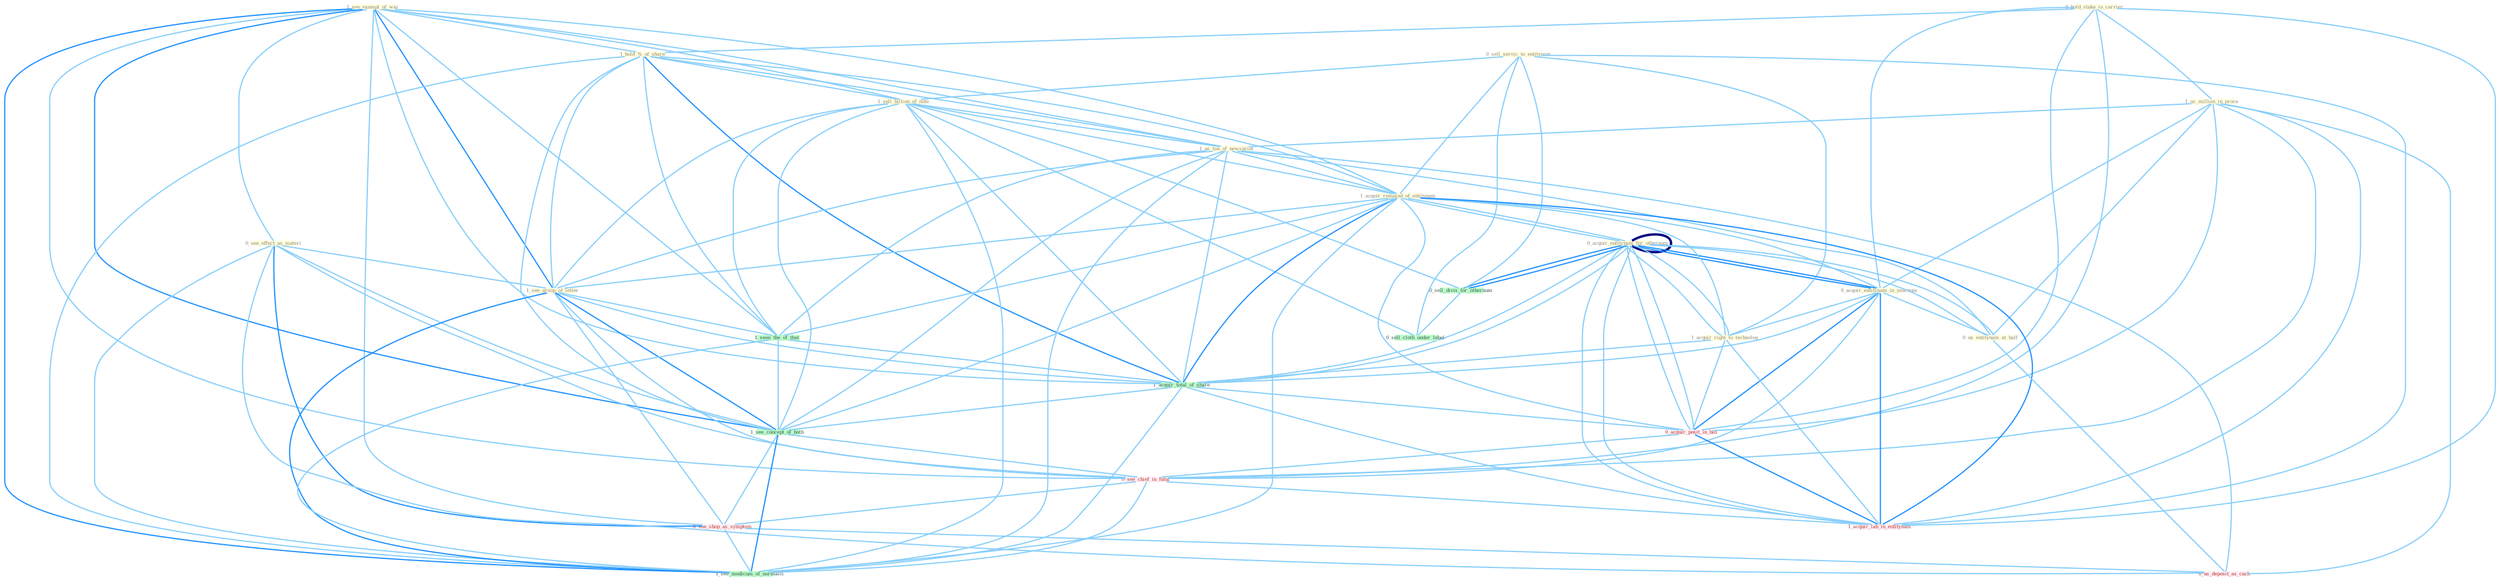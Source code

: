 Graph G{ 
    node
    [shape=polygon,style=filled,width=.5,height=.06,color="#BDFCC9",fixedsize=true,fontsize=4,
    fontcolor="#2f4f4f"];
    {node
    [color="#ffffe0", fontcolor="#8b7d6b"] "1_see_exampl_of_wai " "0_acquir_entitynam_for_othernum " "0_hold_stake_in_carrier " "1_hold_%_of_share " "0_sell_servic_to_entitynam " "1_us_million_in_proce " "0_acquir_entitynam_in_yearnum " "1_sell_billion_of_note " "1_us_ton_of_newsprint " "0_see_effect_as_materi " "1_acquir_remaind_of_entitynam " "0_us_entitynam_at_half " "1_see_group_of_letter " "1_acquir_right_to_technolog "}
{node [color="#fff0f5", fontcolor="#b22222"] "0_acquir_posit_in_bid " "0_see_chief_in_futur " "0_see_shop_as_symptom " "1_acquir_lab_in_entitynam " "0_us_deposit_as_cach "}
edge [color="#B0E2FF"];

	"1_see_exampl_of_wai " -- "1_hold_%_of_share " [w="1", color="#87cefa" ];
	"1_see_exampl_of_wai " -- "1_sell_billion_of_note " [w="1", color="#87cefa" ];
	"1_see_exampl_of_wai " -- "1_us_ton_of_newsprint " [w="1", color="#87cefa" ];
	"1_see_exampl_of_wai " -- "0_see_effect_as_materi " [w="1", color="#87cefa" ];
	"1_see_exampl_of_wai " -- "1_acquir_remaind_of_entitynam " [w="1", color="#87cefa" ];
	"1_see_exampl_of_wai " -- "1_see_group_of_letter " [w="2", color="#1e90ff" , len=0.8];
	"1_see_exampl_of_wai " -- "1_seen_the_of_that " [w="1", color="#87cefa" ];
	"1_see_exampl_of_wai " -- "1_acquir_total_of_share " [w="1", color="#87cefa" ];
	"1_see_exampl_of_wai " -- "1_see_concept_of_both " [w="2", color="#1e90ff" , len=0.8];
	"1_see_exampl_of_wai " -- "0_see_chief_in_futur " [w="1", color="#87cefa" ];
	"1_see_exampl_of_wai " -- "0_see_shop_as_symptom " [w="1", color="#87cefa" ];
	"1_see_exampl_of_wai " -- "1_see_modicum_of_normalci " [w="2", color="#1e90ff" , len=0.8];
	"0_acquir_entitynam_for_othernum " -- "0_acquir_entitynam_in_yearnum " [w="2", color="#1e90ff" , len=0.8];
	"0_acquir_entitynam_for_othernum " -- "1_acquir_remaind_of_entitynam " [w="1", color="#87cefa" ];
	"0_acquir_entitynam_for_othernum " -- "0_us_entitynam_at_half " [w="1", color="#87cefa" ];
	"0_acquir_entitynam_for_othernum " -- "1_acquir_right_to_technolog " [w="1", color="#87cefa" ];
	"0_acquir_entitynam_for_othernum " -- "0_acquir_entitynam_for_othernum " [w="4", style=bold, color="#000080", len=0.4];
	"0_acquir_entitynam_for_othernum " -- "0_sell_divis_for_othernum " [w="2", color="#1e90ff" , len=0.8];
	"0_acquir_entitynam_for_othernum " -- "1_acquir_total_of_share " [w="1", color="#87cefa" ];
	"0_acquir_entitynam_for_othernum " -- "0_acquir_posit_in_bid " [w="1", color="#87cefa" ];
	"0_acquir_entitynam_for_othernum " -- "1_acquir_lab_in_entitynam " [w="1", color="#87cefa" ];
	"0_hold_stake_in_carrier " -- "1_hold_%_of_share " [w="1", color="#87cefa" ];
	"0_hold_stake_in_carrier " -- "1_us_million_in_proce " [w="1", color="#87cefa" ];
	"0_hold_stake_in_carrier " -- "0_acquir_entitynam_in_yearnum " [w="1", color="#87cefa" ];
	"0_hold_stake_in_carrier " -- "0_acquir_posit_in_bid " [w="1", color="#87cefa" ];
	"0_hold_stake_in_carrier " -- "0_see_chief_in_futur " [w="1", color="#87cefa" ];
	"0_hold_stake_in_carrier " -- "1_acquir_lab_in_entitynam " [w="1", color="#87cefa" ];
	"1_hold_%_of_share " -- "1_sell_billion_of_note " [w="1", color="#87cefa" ];
	"1_hold_%_of_share " -- "1_us_ton_of_newsprint " [w="1", color="#87cefa" ];
	"1_hold_%_of_share " -- "1_acquir_remaind_of_entitynam " [w="1", color="#87cefa" ];
	"1_hold_%_of_share " -- "1_see_group_of_letter " [w="1", color="#87cefa" ];
	"1_hold_%_of_share " -- "1_seen_the_of_that " [w="1", color="#87cefa" ];
	"1_hold_%_of_share " -- "1_acquir_total_of_share " [w="2", color="#1e90ff" , len=0.8];
	"1_hold_%_of_share " -- "1_see_concept_of_both " [w="1", color="#87cefa" ];
	"1_hold_%_of_share " -- "1_see_modicum_of_normalci " [w="1", color="#87cefa" ];
	"0_sell_servic_to_entitynam " -- "1_sell_billion_of_note " [w="1", color="#87cefa" ];
	"0_sell_servic_to_entitynam " -- "1_acquir_remaind_of_entitynam " [w="1", color="#87cefa" ];
	"0_sell_servic_to_entitynam " -- "1_acquir_right_to_technolog " [w="1", color="#87cefa" ];
	"0_sell_servic_to_entitynam " -- "0_sell_divis_for_othernum " [w="1", color="#87cefa" ];
	"0_sell_servic_to_entitynam " -- "0_sell_cloth_under_label " [w="1", color="#87cefa" ];
	"0_sell_servic_to_entitynam " -- "1_acquir_lab_in_entitynam " [w="1", color="#87cefa" ];
	"1_us_million_in_proce " -- "0_acquir_entitynam_in_yearnum " [w="1", color="#87cefa" ];
	"1_us_million_in_proce " -- "1_us_ton_of_newsprint " [w="1", color="#87cefa" ];
	"1_us_million_in_proce " -- "0_us_entitynam_at_half " [w="1", color="#87cefa" ];
	"1_us_million_in_proce " -- "0_acquir_posit_in_bid " [w="1", color="#87cefa" ];
	"1_us_million_in_proce " -- "0_see_chief_in_futur " [w="1", color="#87cefa" ];
	"1_us_million_in_proce " -- "1_acquir_lab_in_entitynam " [w="1", color="#87cefa" ];
	"1_us_million_in_proce " -- "0_us_deposit_as_cach " [w="1", color="#87cefa" ];
	"0_acquir_entitynam_in_yearnum " -- "1_acquir_remaind_of_entitynam " [w="1", color="#87cefa" ];
	"0_acquir_entitynam_in_yearnum " -- "0_us_entitynam_at_half " [w="1", color="#87cefa" ];
	"0_acquir_entitynam_in_yearnum " -- "1_acquir_right_to_technolog " [w="1", color="#87cefa" ];
	"0_acquir_entitynam_in_yearnum " -- "0_acquir_entitynam_for_othernum " [w="2", color="#1e90ff" , len=0.8];
	"0_acquir_entitynam_in_yearnum " -- "1_acquir_total_of_share " [w="1", color="#87cefa" ];
	"0_acquir_entitynam_in_yearnum " -- "0_acquir_posit_in_bid " [w="2", color="#1e90ff" , len=0.8];
	"0_acquir_entitynam_in_yearnum " -- "0_see_chief_in_futur " [w="1", color="#87cefa" ];
	"0_acquir_entitynam_in_yearnum " -- "1_acquir_lab_in_entitynam " [w="2", color="#1e90ff" , len=0.8];
	"1_sell_billion_of_note " -- "1_us_ton_of_newsprint " [w="1", color="#87cefa" ];
	"1_sell_billion_of_note " -- "1_acquir_remaind_of_entitynam " [w="1", color="#87cefa" ];
	"1_sell_billion_of_note " -- "1_see_group_of_letter " [w="1", color="#87cefa" ];
	"1_sell_billion_of_note " -- "1_seen_the_of_that " [w="1", color="#87cefa" ];
	"1_sell_billion_of_note " -- "0_sell_divis_for_othernum " [w="1", color="#87cefa" ];
	"1_sell_billion_of_note " -- "1_acquir_total_of_share " [w="1", color="#87cefa" ];
	"1_sell_billion_of_note " -- "0_sell_cloth_under_label " [w="1", color="#87cefa" ];
	"1_sell_billion_of_note " -- "1_see_concept_of_both " [w="1", color="#87cefa" ];
	"1_sell_billion_of_note " -- "1_see_modicum_of_normalci " [w="1", color="#87cefa" ];
	"1_us_ton_of_newsprint " -- "1_acquir_remaind_of_entitynam " [w="1", color="#87cefa" ];
	"1_us_ton_of_newsprint " -- "0_us_entitynam_at_half " [w="1", color="#87cefa" ];
	"1_us_ton_of_newsprint " -- "1_see_group_of_letter " [w="1", color="#87cefa" ];
	"1_us_ton_of_newsprint " -- "1_seen_the_of_that " [w="1", color="#87cefa" ];
	"1_us_ton_of_newsprint " -- "1_acquir_total_of_share " [w="1", color="#87cefa" ];
	"1_us_ton_of_newsprint " -- "1_see_concept_of_both " [w="1", color="#87cefa" ];
	"1_us_ton_of_newsprint " -- "0_us_deposit_as_cach " [w="1", color="#87cefa" ];
	"1_us_ton_of_newsprint " -- "1_see_modicum_of_normalci " [w="1", color="#87cefa" ];
	"0_see_effect_as_materi " -- "1_see_group_of_letter " [w="1", color="#87cefa" ];
	"0_see_effect_as_materi " -- "1_see_concept_of_both " [w="1", color="#87cefa" ];
	"0_see_effect_as_materi " -- "0_see_chief_in_futur " [w="1", color="#87cefa" ];
	"0_see_effect_as_materi " -- "0_see_shop_as_symptom " [w="2", color="#1e90ff" , len=0.8];
	"0_see_effect_as_materi " -- "0_us_deposit_as_cach " [w="1", color="#87cefa" ];
	"0_see_effect_as_materi " -- "1_see_modicum_of_normalci " [w="1", color="#87cefa" ];
	"1_acquir_remaind_of_entitynam " -- "1_see_group_of_letter " [w="1", color="#87cefa" ];
	"1_acquir_remaind_of_entitynam " -- "1_acquir_right_to_technolog " [w="1", color="#87cefa" ];
	"1_acquir_remaind_of_entitynam " -- "0_acquir_entitynam_for_othernum " [w="1", color="#87cefa" ];
	"1_acquir_remaind_of_entitynam " -- "1_seen_the_of_that " [w="1", color="#87cefa" ];
	"1_acquir_remaind_of_entitynam " -- "1_acquir_total_of_share " [w="2", color="#1e90ff" , len=0.8];
	"1_acquir_remaind_of_entitynam " -- "0_acquir_posit_in_bid " [w="1", color="#87cefa" ];
	"1_acquir_remaind_of_entitynam " -- "1_see_concept_of_both " [w="1", color="#87cefa" ];
	"1_acquir_remaind_of_entitynam " -- "1_acquir_lab_in_entitynam " [w="2", color="#1e90ff" , len=0.8];
	"1_acquir_remaind_of_entitynam " -- "1_see_modicum_of_normalci " [w="1", color="#87cefa" ];
	"0_us_entitynam_at_half " -- "0_acquir_entitynam_for_othernum " [w="1", color="#87cefa" ];
	"0_us_entitynam_at_half " -- "0_us_deposit_as_cach " [w="1", color="#87cefa" ];
	"1_see_group_of_letter " -- "1_seen_the_of_that " [w="1", color="#87cefa" ];
	"1_see_group_of_letter " -- "1_acquir_total_of_share " [w="1", color="#87cefa" ];
	"1_see_group_of_letter " -- "1_see_concept_of_both " [w="2", color="#1e90ff" , len=0.8];
	"1_see_group_of_letter " -- "0_see_chief_in_futur " [w="1", color="#87cefa" ];
	"1_see_group_of_letter " -- "0_see_shop_as_symptom " [w="1", color="#87cefa" ];
	"1_see_group_of_letter " -- "1_see_modicum_of_normalci " [w="2", color="#1e90ff" , len=0.8];
	"1_acquir_right_to_technolog " -- "0_acquir_entitynam_for_othernum " [w="1", color="#87cefa" ];
	"1_acquir_right_to_technolog " -- "1_acquir_total_of_share " [w="1", color="#87cefa" ];
	"1_acquir_right_to_technolog " -- "0_acquir_posit_in_bid " [w="1", color="#87cefa" ];
	"1_acquir_right_to_technolog " -- "1_acquir_lab_in_entitynam " [w="1", color="#87cefa" ];
	"0_acquir_entitynam_for_othernum " -- "0_sell_divis_for_othernum " [w="2", color="#1e90ff" , len=0.8];
	"0_acquir_entitynam_for_othernum " -- "1_acquir_total_of_share " [w="1", color="#87cefa" ];
	"0_acquir_entitynam_for_othernum " -- "0_acquir_posit_in_bid " [w="1", color="#87cefa" ];
	"0_acquir_entitynam_for_othernum " -- "1_acquir_lab_in_entitynam " [w="1", color="#87cefa" ];
	"1_seen_the_of_that " -- "1_acquir_total_of_share " [w="1", color="#87cefa" ];
	"1_seen_the_of_that " -- "1_see_concept_of_both " [w="1", color="#87cefa" ];
	"1_seen_the_of_that " -- "1_see_modicum_of_normalci " [w="1", color="#87cefa" ];
	"0_sell_divis_for_othernum " -- "0_sell_cloth_under_label " [w="1", color="#87cefa" ];
	"1_acquir_total_of_share " -- "0_acquir_posit_in_bid " [w="1", color="#87cefa" ];
	"1_acquir_total_of_share " -- "1_see_concept_of_both " [w="1", color="#87cefa" ];
	"1_acquir_total_of_share " -- "1_acquir_lab_in_entitynam " [w="1", color="#87cefa" ];
	"1_acquir_total_of_share " -- "1_see_modicum_of_normalci " [w="1", color="#87cefa" ];
	"0_acquir_posit_in_bid " -- "0_see_chief_in_futur " [w="1", color="#87cefa" ];
	"0_acquir_posit_in_bid " -- "1_acquir_lab_in_entitynam " [w="2", color="#1e90ff" , len=0.8];
	"1_see_concept_of_both " -- "0_see_chief_in_futur " [w="1", color="#87cefa" ];
	"1_see_concept_of_both " -- "0_see_shop_as_symptom " [w="1", color="#87cefa" ];
	"1_see_concept_of_both " -- "1_see_modicum_of_normalci " [w="2", color="#1e90ff" , len=0.8];
	"0_see_chief_in_futur " -- "0_see_shop_as_symptom " [w="1", color="#87cefa" ];
	"0_see_chief_in_futur " -- "1_acquir_lab_in_entitynam " [w="1", color="#87cefa" ];
	"0_see_chief_in_futur " -- "1_see_modicum_of_normalci " [w="1", color="#87cefa" ];
	"0_see_shop_as_symptom " -- "0_us_deposit_as_cach " [w="1", color="#87cefa" ];
	"0_see_shop_as_symptom " -- "1_see_modicum_of_normalci " [w="1", color="#87cefa" ];
}